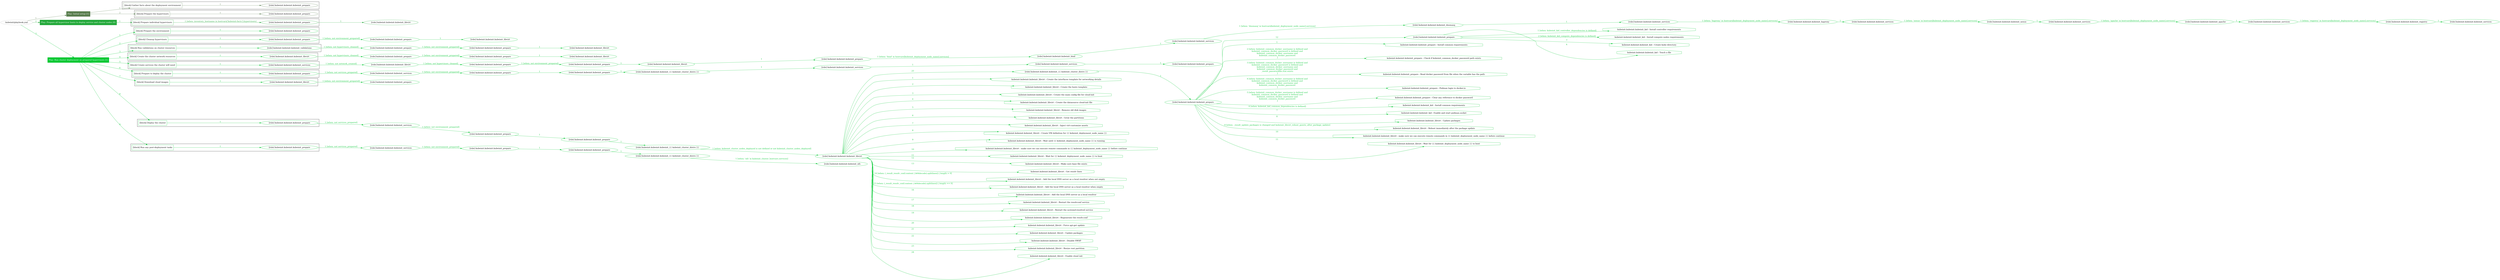 digraph {
	graph [concentrate=true ordering=in rankdir=LR ratio=fill]
	edge [esep=5 sep=10]
	"kubeinit/playbook.yml" [id=root_node style=dotted]
	play_f207f6ab [label="Play: Initial setup (1)" color="#597e4e" fontcolor="#ffffff" id=play_f207f6ab shape=box style=filled tooltip=localhost]
	"kubeinit/playbook.yml" -> play_f207f6ab [label="1 " color="#597e4e" fontcolor="#597e4e" id=edge_1e6e2dc5 labeltooltip="1 " tooltip="1 "]
	subgraph "kubeinit.kubeinit.kubeinit_prepare" {
		role_9c20613c [label="[role] kubeinit.kubeinit.kubeinit_prepare" color="#597e4e" id=role_9c20613c tooltip="kubeinit.kubeinit.kubeinit_prepare"]
	}
	subgraph "kubeinit.kubeinit.kubeinit_prepare" {
		role_55854fe3 [label="[role] kubeinit.kubeinit.kubeinit_prepare" color="#597e4e" id=role_55854fe3 tooltip="kubeinit.kubeinit.kubeinit_prepare"]
	}
	subgraph "Play: Initial setup (1)" {
		play_f207f6ab -> block_7fc250bc [label=1 color="#597e4e" fontcolor="#597e4e" id=edge_19b322e6 labeltooltip=1 tooltip=1]
		subgraph cluster_block_7fc250bc {
			block_7fc250bc [label="[block] Gather facts about the deployment environment" color="#597e4e" id=block_7fc250bc labeltooltip="Gather facts about the deployment environment" shape=box tooltip="Gather facts about the deployment environment"]
			block_7fc250bc -> role_9c20613c [label="1 " color="#597e4e" fontcolor="#597e4e" id=edge_d54ce2df labeltooltip="1 " tooltip="1 "]
		}
		play_f207f6ab -> block_c7196a80 [label=2 color="#597e4e" fontcolor="#597e4e" id=edge_364ec74a labeltooltip=2 tooltip=2]
		subgraph cluster_block_c7196a80 {
			block_c7196a80 [label="[block] Prepare the hypervisors" color="#597e4e" id=block_c7196a80 labeltooltip="Prepare the hypervisors" shape=box tooltip="Prepare the hypervisors"]
			block_c7196a80 -> role_55854fe3 [label="1 " color="#597e4e" fontcolor="#597e4e" id=edge_60f437a5 labeltooltip="1 " tooltip="1 "]
		}
	}
	play_9207bb1e [label="Play: Prepare all hypervisor hosts to deploy service and cluster nodes (0)" color="#23a93a" fontcolor="#ffffff" id=play_9207bb1e shape=box style=filled tooltip="Play: Prepare all hypervisor hosts to deploy service and cluster nodes (0)"]
	"kubeinit/playbook.yml" -> play_9207bb1e [label="2 " color="#23a93a" fontcolor="#23a93a" id=edge_3780ed0c labeltooltip="2 " tooltip="2 "]
	subgraph "kubeinit.kubeinit.kubeinit_libvirt" {
		role_c726ff19 [label="[role] kubeinit.kubeinit.kubeinit_libvirt" color="#23a93a" id=role_c726ff19 tooltip="kubeinit.kubeinit.kubeinit_libvirt"]
	}
	subgraph "kubeinit.kubeinit.kubeinit_prepare" {
		role_99dcbcf9 [label="[role] kubeinit.kubeinit.kubeinit_prepare" color="#23a93a" id=role_99dcbcf9 tooltip="kubeinit.kubeinit.kubeinit_prepare"]
		role_99dcbcf9 -> role_c726ff19 [label="1 " color="#23a93a" fontcolor="#23a93a" id=edge_44bbd7ad labeltooltip="1 " tooltip="1 "]
	}
	subgraph "Play: Prepare all hypervisor hosts to deploy service and cluster nodes (0)" {
		play_9207bb1e -> block_a7cc3ad4 [label=1 color="#23a93a" fontcolor="#23a93a" id=edge_473dea1c labeltooltip=1 tooltip=1]
		subgraph cluster_block_a7cc3ad4 {
			block_a7cc3ad4 [label="[block] Prepare individual hypervisors" color="#23a93a" id=block_a7cc3ad4 labeltooltip="Prepare individual hypervisors" shape=box tooltip="Prepare individual hypervisors"]
			block_a7cc3ad4 -> role_99dcbcf9 [label="1 [when: inventory_hostname in hostvars['kubeinit-facts'].hypervisors]" color="#23a93a" fontcolor="#23a93a" id=edge_c617db62 labeltooltip="1 [when: inventory_hostname in hostvars['kubeinit-facts'].hypervisors]" tooltip="1 [when: inventory_hostname in hostvars['kubeinit-facts'].hypervisors]"]
		}
	}
	play_d0064ffb [label="Play: Run cluster deployment on prepared hypervisors (1)" color="#04c833" fontcolor="#ffffff" id=play_d0064ffb shape=box style=filled tooltip=localhost]
	"kubeinit/playbook.yml" -> play_d0064ffb [label="3 " color="#04c833" fontcolor="#04c833" id=edge_cd0c1b50 labeltooltip="3 " tooltip="3 "]
	subgraph "kubeinit.kubeinit.kubeinit_prepare" {
		role_8995f016 [label="[role] kubeinit.kubeinit.kubeinit_prepare" color="#04c833" id=role_8995f016 tooltip="kubeinit.kubeinit.kubeinit_prepare"]
	}
	subgraph "kubeinit.kubeinit.kubeinit_libvirt" {
		role_1f8eee3c [label="[role] kubeinit.kubeinit.kubeinit_libvirt" color="#04c833" id=role_1f8eee3c tooltip="kubeinit.kubeinit.kubeinit_libvirt"]
	}
	subgraph "kubeinit.kubeinit.kubeinit_prepare" {
		role_d9a41d44 [label="[role] kubeinit.kubeinit.kubeinit_prepare" color="#04c833" id=role_d9a41d44 tooltip="kubeinit.kubeinit.kubeinit_prepare"]
		role_d9a41d44 -> role_1f8eee3c [label="1 " color="#04c833" fontcolor="#04c833" id=edge_b876920b labeltooltip="1 " tooltip="1 "]
	}
	subgraph "kubeinit.kubeinit.kubeinit_prepare" {
		role_fe683bb1 [label="[role] kubeinit.kubeinit.kubeinit_prepare" color="#04c833" id=role_fe683bb1 tooltip="kubeinit.kubeinit.kubeinit_prepare"]
		role_fe683bb1 -> role_d9a41d44 [label="1 [when: not environment_prepared]" color="#04c833" fontcolor="#04c833" id=edge_95a5daab labeltooltip="1 [when: not environment_prepared]" tooltip="1 [when: not environment_prepared]"]
	}
	subgraph "kubeinit.kubeinit.kubeinit_libvirt" {
		role_d645363d [label="[role] kubeinit.kubeinit.kubeinit_libvirt" color="#04c833" id=role_d645363d tooltip="kubeinit.kubeinit.kubeinit_libvirt"]
	}
	subgraph "kubeinit.kubeinit.kubeinit_prepare" {
		role_dda63728 [label="[role] kubeinit.kubeinit.kubeinit_prepare" color="#04c833" id=role_dda63728 tooltip="kubeinit.kubeinit.kubeinit_prepare"]
		role_dda63728 -> role_d645363d [label="1 " color="#04c833" fontcolor="#04c833" id=edge_dc649817 labeltooltip="1 " tooltip="1 "]
	}
	subgraph "kubeinit.kubeinit.kubeinit_prepare" {
		role_89d1c969 [label="[role] kubeinit.kubeinit.kubeinit_prepare" color="#04c833" id=role_89d1c969 tooltip="kubeinit.kubeinit.kubeinit_prepare"]
		role_89d1c969 -> role_dda63728 [label="1 [when: not environment_prepared]" color="#04c833" fontcolor="#04c833" id=edge_c2e0aae5 labeltooltip="1 [when: not environment_prepared]" tooltip="1 [when: not environment_prepared]"]
	}
	subgraph "kubeinit.kubeinit.kubeinit_validations" {
		role_34004ae5 [label="[role] kubeinit.kubeinit.kubeinit_validations" color="#04c833" id=role_34004ae5 tooltip="kubeinit.kubeinit.kubeinit_validations"]
		role_34004ae5 -> role_89d1c969 [label="1 [when: not hypervisors_cleaned]" color="#04c833" fontcolor="#04c833" id=edge_42d6bc8e labeltooltip="1 [when: not hypervisors_cleaned]" tooltip="1 [when: not hypervisors_cleaned]"]
	}
	subgraph "kubeinit.kubeinit.kubeinit_libvirt" {
		role_e73fd184 [label="[role] kubeinit.kubeinit.kubeinit_libvirt" color="#04c833" id=role_e73fd184 tooltip="kubeinit.kubeinit.kubeinit_libvirt"]
	}
	subgraph "kubeinit.kubeinit.kubeinit_prepare" {
		role_f4bf15fa [label="[role] kubeinit.kubeinit.kubeinit_prepare" color="#04c833" id=role_f4bf15fa tooltip="kubeinit.kubeinit.kubeinit_prepare"]
		role_f4bf15fa -> role_e73fd184 [label="1 " color="#04c833" fontcolor="#04c833" id=edge_f545f013 labeltooltip="1 " tooltip="1 "]
	}
	subgraph "kubeinit.kubeinit.kubeinit_prepare" {
		role_3d335ba1 [label="[role] kubeinit.kubeinit.kubeinit_prepare" color="#04c833" id=role_3d335ba1 tooltip="kubeinit.kubeinit.kubeinit_prepare"]
		role_3d335ba1 -> role_f4bf15fa [label="1 [when: not environment_prepared]" color="#04c833" fontcolor="#04c833" id=edge_b9205629 labeltooltip="1 [when: not environment_prepared]" tooltip="1 [when: not environment_prepared]"]
	}
	subgraph "kubeinit.kubeinit.kubeinit_libvirt" {
		role_d6a1cb13 [label="[role] kubeinit.kubeinit.kubeinit_libvirt" color="#04c833" id=role_d6a1cb13 tooltip="kubeinit.kubeinit.kubeinit_libvirt"]
		role_d6a1cb13 -> role_3d335ba1 [label="1 [when: not hypervisors_cleaned]" color="#04c833" fontcolor="#04c833" id=edge_bc941516 labeltooltip="1 [when: not hypervisors_cleaned]" tooltip="1 [when: not hypervisors_cleaned]"]
	}
	subgraph "kubeinit.kubeinit.kubeinit_services" {
		role_57b34300 [label="[role] kubeinit.kubeinit.kubeinit_services" color="#04c833" id=role_57b34300 tooltip="kubeinit.kubeinit.kubeinit_services"]
	}
	subgraph "kubeinit.kubeinit.kubeinit_registry" {
		role_a8169e46 [label="[role] kubeinit.kubeinit.kubeinit_registry" color="#04c833" id=role_a8169e46 tooltip="kubeinit.kubeinit.kubeinit_registry"]
		role_a8169e46 -> role_57b34300 [label="1 " color="#04c833" fontcolor="#04c833" id=edge_7a2092c0 labeltooltip="1 " tooltip="1 "]
	}
	subgraph "kubeinit.kubeinit.kubeinit_services" {
		role_d666463a [label="[role] kubeinit.kubeinit.kubeinit_services" color="#04c833" id=role_d666463a tooltip="kubeinit.kubeinit.kubeinit_services"]
		role_d666463a -> role_a8169e46 [label="1 [when: 'registry' in hostvars[kubeinit_deployment_node_name].services]" color="#04c833" fontcolor="#04c833" id=edge_b1b27900 labeltooltip="1 [when: 'registry' in hostvars[kubeinit_deployment_node_name].services]" tooltip="1 [when: 'registry' in hostvars[kubeinit_deployment_node_name].services]"]
	}
	subgraph "kubeinit.kubeinit.kubeinit_apache" {
		role_5b140fd3 [label="[role] kubeinit.kubeinit.kubeinit_apache" color="#04c833" id=role_5b140fd3 tooltip="kubeinit.kubeinit.kubeinit_apache"]
		role_5b140fd3 -> role_d666463a [label="1 " color="#04c833" fontcolor="#04c833" id=edge_8e935839 labeltooltip="1 " tooltip="1 "]
	}
	subgraph "kubeinit.kubeinit.kubeinit_services" {
		role_3a360f1b [label="[role] kubeinit.kubeinit.kubeinit_services" color="#04c833" id=role_3a360f1b tooltip="kubeinit.kubeinit.kubeinit_services"]
		role_3a360f1b -> role_5b140fd3 [label="1 [when: 'apache' in hostvars[kubeinit_deployment_node_name].services]" color="#04c833" fontcolor="#04c833" id=edge_9167e18f labeltooltip="1 [when: 'apache' in hostvars[kubeinit_deployment_node_name].services]" tooltip="1 [when: 'apache' in hostvars[kubeinit_deployment_node_name].services]"]
	}
	subgraph "kubeinit.kubeinit.kubeinit_nexus" {
		role_fe4f0b9c [label="[role] kubeinit.kubeinit.kubeinit_nexus" color="#04c833" id=role_fe4f0b9c tooltip="kubeinit.kubeinit.kubeinit_nexus"]
		role_fe4f0b9c -> role_3a360f1b [label="1 " color="#04c833" fontcolor="#04c833" id=edge_d8ab66d1 labeltooltip="1 " tooltip="1 "]
	}
	subgraph "kubeinit.kubeinit.kubeinit_services" {
		role_0dc4d1cc [label="[role] kubeinit.kubeinit.kubeinit_services" color="#04c833" id=role_0dc4d1cc tooltip="kubeinit.kubeinit.kubeinit_services"]
		role_0dc4d1cc -> role_fe4f0b9c [label="1 [when: 'nexus' in hostvars[kubeinit_deployment_node_name].services]" color="#04c833" fontcolor="#04c833" id=edge_9578a6fe labeltooltip="1 [when: 'nexus' in hostvars[kubeinit_deployment_node_name].services]" tooltip="1 [when: 'nexus' in hostvars[kubeinit_deployment_node_name].services]"]
	}
	subgraph "kubeinit.kubeinit.kubeinit_haproxy" {
		role_4dbfad1f [label="[role] kubeinit.kubeinit.kubeinit_haproxy" color="#04c833" id=role_4dbfad1f tooltip="kubeinit.kubeinit.kubeinit_haproxy"]
		role_4dbfad1f -> role_0dc4d1cc [label="1 " color="#04c833" fontcolor="#04c833" id=edge_7ed16c23 labeltooltip="1 " tooltip="1 "]
	}
	subgraph "kubeinit.kubeinit.kubeinit_services" {
		role_0a672480 [label="[role] kubeinit.kubeinit.kubeinit_services" color="#04c833" id=role_0a672480 tooltip="kubeinit.kubeinit.kubeinit_services"]
		role_0a672480 -> role_4dbfad1f [label="1 [when: 'haproxy' in hostvars[kubeinit_deployment_node_name].services]" color="#04c833" fontcolor="#04c833" id=edge_6e661c00 labeltooltip="1 [when: 'haproxy' in hostvars[kubeinit_deployment_node_name].services]" tooltip="1 [when: 'haproxy' in hostvars[kubeinit_deployment_node_name].services]"]
	}
	subgraph "kubeinit.kubeinit.kubeinit_dnsmasq" {
		role_5129d50a [label="[role] kubeinit.kubeinit.kubeinit_dnsmasq" color="#04c833" id=role_5129d50a tooltip="kubeinit.kubeinit.kubeinit_dnsmasq"]
		role_5129d50a -> role_0a672480 [label="1 " color="#04c833" fontcolor="#04c833" id=edge_ef9a0457 labeltooltip="1 " tooltip="1 "]
	}
	subgraph "kubeinit.kubeinit.kubeinit_services" {
		role_79c5540c [label="[role] kubeinit.kubeinit.kubeinit_services" color="#04c833" id=role_79c5540c tooltip="kubeinit.kubeinit.kubeinit_services"]
		role_79c5540c -> role_5129d50a [label="1 [when: 'dnsmasq' in hostvars[kubeinit_deployment_node_name].services]" color="#04c833" fontcolor="#04c833" id=edge_ac70cb5b labeltooltip="1 [when: 'dnsmasq' in hostvars[kubeinit_deployment_node_name].services]" tooltip="1 [when: 'dnsmasq' in hostvars[kubeinit_deployment_node_name].services]"]
	}
	subgraph "kubeinit.kubeinit.kubeinit_bind" {
		role_14fed134 [label="[role] kubeinit.kubeinit.kubeinit_bind" color="#04c833" id=role_14fed134 tooltip="kubeinit.kubeinit.kubeinit_bind"]
		role_14fed134 -> role_79c5540c [label="1 " color="#04c833" fontcolor="#04c833" id=edge_d1cbf7c4 labeltooltip="1 " tooltip="1 "]
	}
	subgraph "kubeinit.kubeinit.kubeinit_prepare" {
		role_659bd270 [label="[role] kubeinit.kubeinit.kubeinit_prepare" color="#04c833" id=role_659bd270 tooltip="kubeinit.kubeinit.kubeinit_prepare"]
		role_659bd270 -> role_14fed134 [label="1 [when: 'bind' in hostvars[kubeinit_deployment_node_name].services]" color="#04c833" fontcolor="#04c833" id=edge_d8b84890 labeltooltip="1 [when: 'bind' in hostvars[kubeinit_deployment_node_name].services]" tooltip="1 [when: 'bind' in hostvars[kubeinit_deployment_node_name].services]"]
	}
	subgraph "kubeinit.kubeinit.kubeinit_libvirt" {
		role_9e9158c3 [label="[role] kubeinit.kubeinit.kubeinit_libvirt" color="#04c833" id=role_9e9158c3 tooltip="kubeinit.kubeinit.kubeinit_libvirt"]
		role_9e9158c3 -> role_659bd270 [label="1 " color="#04c833" fontcolor="#04c833" id=edge_c5f4786c labeltooltip="1 " tooltip="1 "]
	}
	subgraph "kubeinit.kubeinit.kubeinit_prepare" {
		role_f045443c [label="[role] kubeinit.kubeinit.kubeinit_prepare" color="#04c833" id=role_f045443c tooltip="kubeinit.kubeinit.kubeinit_prepare"]
		role_f045443c -> role_9e9158c3 [label="1 " color="#04c833" fontcolor="#04c833" id=edge_2e8b0b8a labeltooltip="1 " tooltip="1 "]
	}
	subgraph "kubeinit.kubeinit.kubeinit_prepare" {
		role_41942fad [label="[role] kubeinit.kubeinit.kubeinit_prepare" color="#04c833" id=role_41942fad tooltip="kubeinit.kubeinit.kubeinit_prepare"]
		role_41942fad -> role_f045443c [label="1 [when: not environment_prepared]" color="#04c833" fontcolor="#04c833" id=edge_328c1c69 labeltooltip="1 [when: not environment_prepared]" tooltip="1 [when: not environment_prepared]"]
	}
	subgraph "kubeinit.kubeinit.kubeinit_libvirt" {
		role_332cb33c [label="[role] kubeinit.kubeinit.kubeinit_libvirt" color="#04c833" id=role_332cb33c tooltip="kubeinit.kubeinit.kubeinit_libvirt"]
		role_332cb33c -> role_41942fad [label="1 [when: not hypervisors_cleaned]" color="#04c833" fontcolor="#04c833" id=edge_f2b282b8 labeltooltip="1 [when: not hypervisors_cleaned]" tooltip="1 [when: not hypervisors_cleaned]"]
	}
	subgraph "kubeinit.kubeinit.kubeinit_services" {
		role_70024acd [label="[role] kubeinit.kubeinit.kubeinit_services" color="#04c833" id=role_70024acd tooltip="kubeinit.kubeinit.kubeinit_services"]
		role_70024acd -> role_332cb33c [label="1 [when: not network_created]" color="#04c833" fontcolor="#04c833" id=edge_efd86e8d labeltooltip="1 [when: not network_created]" tooltip="1 [when: not network_created]"]
	}
	subgraph "kubeinit.kubeinit.kubeinit_prepare" {
		role_bccb0320 [label="[role] kubeinit.kubeinit.kubeinit_prepare" color="#04c833" id=role_bccb0320 tooltip="kubeinit.kubeinit.kubeinit_prepare"]
	}
	subgraph "kubeinit.kubeinit.kubeinit_services" {
		role_894b775e [label="[role] kubeinit.kubeinit.kubeinit_services" color="#04c833" id=role_894b775e tooltip="kubeinit.kubeinit.kubeinit_services"]
		role_894b775e -> role_bccb0320 [label="1 " color="#04c833" fontcolor="#04c833" id=edge_bc61cb53 labeltooltip="1 " tooltip="1 "]
	}
	subgraph "kubeinit.kubeinit.kubeinit_services" {
		role_daeba2b2 [label="[role] kubeinit.kubeinit.kubeinit_services" color="#04c833" id=role_daeba2b2 tooltip="kubeinit.kubeinit.kubeinit_services"]
		role_daeba2b2 -> role_894b775e [label="1 " color="#04c833" fontcolor="#04c833" id=edge_5dfa2a0f labeltooltip="1 " tooltip="1 "]
	}
	subgraph "kubeinit.kubeinit.kubeinit_{{ kubeinit_cluster_distro }}" {
		role_e60e7772 [label="[role] kubeinit.kubeinit.kubeinit_{{ kubeinit_cluster_distro }}" color="#04c833" id=role_e60e7772 tooltip="kubeinit.kubeinit.kubeinit_{{ kubeinit_cluster_distro }}"]
		role_e60e7772 -> role_daeba2b2 [label="1 " color="#04c833" fontcolor="#04c833" id=edge_1afe89b6 labeltooltip="1 " tooltip="1 "]
	}
	subgraph "kubeinit.kubeinit.kubeinit_prepare" {
		role_88d90408 [label="[role] kubeinit.kubeinit.kubeinit_prepare" color="#04c833" id=role_88d90408 tooltip="kubeinit.kubeinit.kubeinit_prepare"]
		role_88d90408 -> role_e60e7772 [label="1 " color="#04c833" fontcolor="#04c833" id=edge_f1ba8f84 labeltooltip="1 " tooltip="1 "]
	}
	subgraph "kubeinit.kubeinit.kubeinit_prepare" {
		role_fca79ca4 [label="[role] kubeinit.kubeinit.kubeinit_prepare" color="#04c833" id=role_fca79ca4 tooltip="kubeinit.kubeinit.kubeinit_prepare"]
		role_fca79ca4 -> role_88d90408 [label="1 " color="#04c833" fontcolor="#04c833" id=edge_c1e7572f labeltooltip="1 " tooltip="1 "]
	}
	subgraph "kubeinit.kubeinit.kubeinit_services" {
		role_398a2158 [label="[role] kubeinit.kubeinit.kubeinit_services" color="#04c833" id=role_398a2158 tooltip="kubeinit.kubeinit.kubeinit_services"]
		role_398a2158 -> role_fca79ca4 [label="1 [when: not environment_prepared]" color="#04c833" fontcolor="#04c833" id=edge_b6f06051 labeltooltip="1 [when: not environment_prepared]" tooltip="1 [when: not environment_prepared]"]
	}
	subgraph "kubeinit.kubeinit.kubeinit_prepare" {
		role_bd09b378 [label="[role] kubeinit.kubeinit.kubeinit_prepare" color="#04c833" id=role_bd09b378 tooltip="kubeinit.kubeinit.kubeinit_prepare"]
		role_bd09b378 -> role_398a2158 [label="1 [when: not services_prepared]" color="#04c833" fontcolor="#04c833" id=edge_8868a74b labeltooltip="1 [when: not services_prepared]" tooltip="1 [when: not services_prepared]"]
	}
	subgraph "kubeinit.kubeinit.kubeinit_prepare" {
		role_4ffb8994 [label="[role] kubeinit.kubeinit.kubeinit_prepare" color="#04c833" id=role_4ffb8994 tooltip="kubeinit.kubeinit.kubeinit_prepare"]
	}
	subgraph "kubeinit.kubeinit.kubeinit_libvirt" {
		role_e8e4f4ef [label="[role] kubeinit.kubeinit.kubeinit_libvirt" color="#04c833" id=role_e8e4f4ef tooltip="kubeinit.kubeinit.kubeinit_libvirt"]
		role_e8e4f4ef -> role_4ffb8994 [label="1 [when: not environment_prepared]" color="#04c833" fontcolor="#04c833" id=edge_e67982ae labeltooltip="1 [when: not environment_prepared]" tooltip="1 [when: not environment_prepared]"]
	}
	subgraph "kubeinit.kubeinit.kubeinit_prepare" {
		role_e5412c54 [label="[role] kubeinit.kubeinit.kubeinit_prepare" color="#04c833" id=role_e5412c54 tooltip="kubeinit.kubeinit.kubeinit_prepare"]
		task_cb4776a3 [label="kubeinit.kubeinit.kubeinit_kid : Install controller requirements" color="#04c833" id=task_cb4776a3 shape=octagon tooltip="kubeinit.kubeinit.kubeinit_kid : Install controller requirements"]
		role_e5412c54 -> task_cb4776a3 [label="1 [when: kubeinit_kid_controller_dependencies is defined]" color="#04c833" fontcolor="#04c833" id=edge_11b2ff31 labeltooltip="1 [when: kubeinit_kid_controller_dependencies is defined]" tooltip="1 [when: kubeinit_kid_controller_dependencies is defined]"]
		task_189c61d1 [label="kubeinit.kubeinit.kubeinit_kid : Install compute nodes requirements" color="#04c833" id=task_189c61d1 shape=octagon tooltip="kubeinit.kubeinit.kubeinit_kid : Install compute nodes requirements"]
		role_e5412c54 -> task_189c61d1 [label="2 [when: kubeinit_kid_compute_dependencies is defined]" color="#04c833" fontcolor="#04c833" id=edge_32b6c1d2 labeltooltip="2 [when: kubeinit_kid_compute_dependencies is defined]" tooltip="2 [when: kubeinit_kid_compute_dependencies is defined]"]
		task_5c7cda03 [label="kubeinit.kubeinit.kubeinit_kid : Create kube directory" color="#04c833" id=task_5c7cda03 shape=octagon tooltip="kubeinit.kubeinit.kubeinit_kid : Create kube directory"]
		role_e5412c54 -> task_5c7cda03 [label="3 " color="#04c833" fontcolor="#04c833" id=edge_2898918e labeltooltip="3 " tooltip="3 "]
		task_3c91d407 [label="kubeinit.kubeinit.kubeinit_kid : Touch a file" color="#04c833" id=task_3c91d407 shape=octagon tooltip="kubeinit.kubeinit.kubeinit_kid : Touch a file"]
		role_e5412c54 -> task_3c91d407 [label="4 " color="#04c833" fontcolor="#04c833" id=edge_42cb7a69 labeltooltip="4 " tooltip="4 "]
	}
	subgraph "kubeinit.kubeinit.kubeinit_prepare" {
		role_8523390c [label="[role] kubeinit.kubeinit.kubeinit_prepare" color="#04c833" id=role_8523390c tooltip="kubeinit.kubeinit.kubeinit_prepare"]
		task_e94cb1d2 [label="kubeinit.kubeinit.kubeinit_prepare : Install common requirements" color="#04c833" id=task_e94cb1d2 shape=octagon tooltip="kubeinit.kubeinit.kubeinit_prepare : Install common requirements"]
		role_8523390c -> task_e94cb1d2 [label="1 " color="#04c833" fontcolor="#04c833" id=edge_c103d8d3 labeltooltip="1 " tooltip="1 "]
		task_e6d81656 [label="kubeinit.kubeinit.kubeinit_prepare : Check if kubeinit_common_docker_password path exists" color="#04c833" id=task_e6d81656 shape=octagon tooltip="kubeinit.kubeinit.kubeinit_prepare : Check if kubeinit_common_docker_password path exists"]
		role_8523390c -> task_e6d81656 [label="2 [when: kubeinit_common_docker_username is defined and
kubeinit_common_docker_password is defined and
kubeinit_common_docker_username and
kubeinit_common_docker_password
]" color="#04c833" fontcolor="#04c833" id=edge_e909216c labeltooltip="2 [when: kubeinit_common_docker_username is defined and
kubeinit_common_docker_password is defined and
kubeinit_common_docker_username and
kubeinit_common_docker_password
]" tooltip="2 [when: kubeinit_common_docker_username is defined and
kubeinit_common_docker_password is defined and
kubeinit_common_docker_username and
kubeinit_common_docker_password
]"]
		task_fd125c6f [label="kubeinit.kubeinit.kubeinit_prepare : Read docker password from file when the variable has the path" color="#04c833" id=task_fd125c6f shape=octagon tooltip="kubeinit.kubeinit.kubeinit_prepare : Read docker password from file when the variable has the path"]
		role_8523390c -> task_fd125c6f [label="3 [when: kubeinit_common_docker_username is defined and
kubeinit_common_docker_password is defined and
kubeinit_common_docker_username and
kubeinit_common_docker_password and
_result_passwordfile.stat.exists
]" color="#04c833" fontcolor="#04c833" id=edge_7fb964e9 labeltooltip="3 [when: kubeinit_common_docker_username is defined and
kubeinit_common_docker_password is defined and
kubeinit_common_docker_username and
kubeinit_common_docker_password and
_result_passwordfile.stat.exists
]" tooltip="3 [when: kubeinit_common_docker_username is defined and
kubeinit_common_docker_password is defined and
kubeinit_common_docker_username and
kubeinit_common_docker_password and
_result_passwordfile.stat.exists
]"]
		task_2dd815da [label="kubeinit.kubeinit.kubeinit_prepare : Podman login to docker.io" color="#04c833" id=task_2dd815da shape=octagon tooltip="kubeinit.kubeinit.kubeinit_prepare : Podman login to docker.io"]
		role_8523390c -> task_2dd815da [label="4 [when: kubeinit_common_docker_username is defined and
kubeinit_common_docker_password is defined and
kubeinit_common_docker_username and
kubeinit_common_docker_password
]" color="#04c833" fontcolor="#04c833" id=edge_0755a045 labeltooltip="4 [when: kubeinit_common_docker_username is defined and
kubeinit_common_docker_password is defined and
kubeinit_common_docker_username and
kubeinit_common_docker_password
]" tooltip="4 [when: kubeinit_common_docker_username is defined and
kubeinit_common_docker_password is defined and
kubeinit_common_docker_username and
kubeinit_common_docker_password
]"]
		task_470c7552 [label="kubeinit.kubeinit.kubeinit_prepare : Clear any reference to docker password" color="#04c833" id=task_470c7552 shape=octagon tooltip="kubeinit.kubeinit.kubeinit_prepare : Clear any reference to docker password"]
		role_8523390c -> task_470c7552 [label="5 [when: kubeinit_common_docker_username is defined and
kubeinit_common_docker_password is defined and
kubeinit_common_docker_username and
kubeinit_common_docker_password
]" color="#04c833" fontcolor="#04c833" id=edge_7bf23d86 labeltooltip="5 [when: kubeinit_common_docker_username is defined and
kubeinit_common_docker_password is defined and
kubeinit_common_docker_username and
kubeinit_common_docker_password
]" tooltip="5 [when: kubeinit_common_docker_username is defined and
kubeinit_common_docker_password is defined and
kubeinit_common_docker_username and
kubeinit_common_docker_password
]"]
		task_eb53cd20 [label="kubeinit.kubeinit.kubeinit_kid : Install common requirements" color="#04c833" id=task_eb53cd20 shape=octagon tooltip="kubeinit.kubeinit.kubeinit_kid : Install common requirements"]
		role_8523390c -> task_eb53cd20 [label="6 [when: kubeinit_kid_common_dependencies is defined]" color="#04c833" fontcolor="#04c833" id=edge_19e9d9fc labeltooltip="6 [when: kubeinit_kid_common_dependencies is defined]" tooltip="6 [when: kubeinit_kid_common_dependencies is defined]"]
		task_85b8a24c [label="kubeinit.kubeinit.kubeinit_kid : Enable and start podman.socket" color="#04c833" id=task_85b8a24c shape=octagon tooltip="kubeinit.kubeinit.kubeinit_kid : Enable and start podman.socket"]
		role_8523390c -> task_85b8a24c [label="7 " color="#04c833" fontcolor="#04c833" id=edge_b9783c13 labeltooltip="7 " tooltip="7 "]
		task_3770d191 [label="kubeinit.kubeinit.kubeinit_libvirt : Update packages" color="#04c833" id=task_3770d191 shape=octagon tooltip="kubeinit.kubeinit.kubeinit_libvirt : Update packages"]
		role_8523390c -> task_3770d191 [label="8 " color="#04c833" fontcolor="#04c833" id=edge_75b1f2c9 labeltooltip="8 " tooltip="8 "]
		task_e0b529b3 [label="kubeinit.kubeinit.kubeinit_libvirt : Reboot immediately after the package update" color="#04c833" id=task_e0b529b3 shape=octagon tooltip="kubeinit.kubeinit.kubeinit_libvirt : Reboot immediately after the package update"]
		role_8523390c -> task_e0b529b3 [label="9 [when: _result_update_packages is changed and kubeinit_libvirt_reboot_guests_after_package_update]" color="#04c833" fontcolor="#04c833" id=edge_efe84608 labeltooltip="9 [when: _result_update_packages is changed and kubeinit_libvirt_reboot_guests_after_package_update]" tooltip="9 [when: _result_update_packages is changed and kubeinit_libvirt_reboot_guests_after_package_update]"]
		task_5ea696c5 [label="kubeinit.kubeinit.kubeinit_libvirt : make sure we can execute remote commands in {{ kubeinit_deployment_node_name }} before continue" color="#04c833" id=task_5ea696c5 shape=octagon tooltip="kubeinit.kubeinit.kubeinit_libvirt : make sure we can execute remote commands in {{ kubeinit_deployment_node_name }} before continue"]
		role_8523390c -> task_5ea696c5 [label="10 " color="#04c833" fontcolor="#04c833" id=edge_5799118b labeltooltip="10 " tooltip="10 "]
		task_2beacb06 [label="kubeinit.kubeinit.kubeinit_libvirt : Wait for {{ kubeinit_deployment_node_name }} to boot" color="#04c833" id=task_2beacb06 shape=octagon tooltip="kubeinit.kubeinit.kubeinit_libvirt : Wait for {{ kubeinit_deployment_node_name }} to boot"]
		role_8523390c -> task_2beacb06 [label="11 " color="#04c833" fontcolor="#04c833" id=edge_8be7b982 labeltooltip="11 " tooltip="11 "]
		role_8523390c -> role_e5412c54 [label="12 " color="#04c833" fontcolor="#04c833" id=edge_1175bcff labeltooltip="12 " tooltip="12 "]
	}
	subgraph "kubeinit.kubeinit.kubeinit_{{ kubeinit_cluster_distro }}" {
		role_9caa0449 [label="[role] kubeinit.kubeinit.kubeinit_{{ kubeinit_cluster_distro }}" color="#04c833" id=role_9caa0449 tooltip="kubeinit.kubeinit.kubeinit_{{ kubeinit_cluster_distro }}"]
		role_9caa0449 -> role_8523390c [label="1 " color="#04c833" fontcolor="#04c833" id=edge_3c2a07dc labeltooltip="1 " tooltip="1 "]
	}
	subgraph "kubeinit.kubeinit.kubeinit_libvirt" {
		role_41ae754e [label="[role] kubeinit.kubeinit.kubeinit_libvirt" color="#04c833" id=role_41ae754e tooltip="kubeinit.kubeinit.kubeinit_libvirt"]
		task_963d57ec [label="kubeinit.kubeinit.kubeinit_libvirt : Create the interfaces template for networking details" color="#04c833" id=task_963d57ec shape=octagon tooltip="kubeinit.kubeinit.kubeinit_libvirt : Create the interfaces template for networking details"]
		role_41ae754e -> task_963d57ec [label="1 " color="#04c833" fontcolor="#04c833" id=edge_6d1f0b9f labeltooltip="1 " tooltip="1 "]
		task_301c7747 [label="kubeinit.kubeinit.kubeinit_libvirt : Create the hosts template" color="#04c833" id=task_301c7747 shape=octagon tooltip="kubeinit.kubeinit.kubeinit_libvirt : Create the hosts template"]
		role_41ae754e -> task_301c7747 [label="2 " color="#04c833" fontcolor="#04c833" id=edge_6ad5d752 labeltooltip="2 " tooltip="2 "]
		task_02f0ee33 [label="kubeinit.kubeinit.kubeinit_libvirt : Create the main config file for cloud-init" color="#04c833" id=task_02f0ee33 shape=octagon tooltip="kubeinit.kubeinit.kubeinit_libvirt : Create the main config file for cloud-init"]
		role_41ae754e -> task_02f0ee33 [label="3 " color="#04c833" fontcolor="#04c833" id=edge_6f293c20 labeltooltip="3 " tooltip="3 "]
		task_17aa1707 [label="kubeinit.kubeinit.kubeinit_libvirt : Create the datasource cloud-init file" color="#04c833" id=task_17aa1707 shape=octagon tooltip="kubeinit.kubeinit.kubeinit_libvirt : Create the datasource cloud-init file"]
		role_41ae754e -> task_17aa1707 [label="4 " color="#04c833" fontcolor="#04c833" id=edge_0e0203ee labeltooltip="4 " tooltip="4 "]
		task_1a43fc87 [label="kubeinit.kubeinit.kubeinit_libvirt : Remove old disk images" color="#04c833" id=task_1a43fc87 shape=octagon tooltip="kubeinit.kubeinit.kubeinit_libvirt : Remove old disk images"]
		role_41ae754e -> task_1a43fc87 [label="5 " color="#04c833" fontcolor="#04c833" id=edge_dccbb937 labeltooltip="5 " tooltip="5 "]
		task_530e637e [label="kubeinit.kubeinit.kubeinit_libvirt : Grow the partitions" color="#04c833" id=task_530e637e shape=octagon tooltip="kubeinit.kubeinit.kubeinit_libvirt : Grow the partitions"]
		role_41ae754e -> task_530e637e [label="6 " color="#04c833" fontcolor="#04c833" id=edge_f5987d68 labeltooltip="6 " tooltip="6 "]
		task_26b4f6ef [label="kubeinit.kubeinit.kubeinit_libvirt : Inject virt-customize assets" color="#04c833" id=task_26b4f6ef shape=octagon tooltip="kubeinit.kubeinit.kubeinit_libvirt : Inject virt-customize assets"]
		role_41ae754e -> task_26b4f6ef [label="7 " color="#04c833" fontcolor="#04c833" id=edge_5aee2a5e labeltooltip="7 " tooltip="7 "]
		task_16ade22d [label="kubeinit.kubeinit.kubeinit_libvirt : Create VM definition for {{ kubeinit_deployment_node_name }}" color="#04c833" id=task_16ade22d shape=octagon tooltip="kubeinit.kubeinit.kubeinit_libvirt : Create VM definition for {{ kubeinit_deployment_node_name }}"]
		role_41ae754e -> task_16ade22d [label="8 " color="#04c833" fontcolor="#04c833" id=edge_471cf6a8 labeltooltip="8 " tooltip="8 "]
		task_86797a2c [label="kubeinit.kubeinit.kubeinit_libvirt : Wait until {{ kubeinit_deployment_node_name }} is running" color="#04c833" id=task_86797a2c shape=octagon tooltip="kubeinit.kubeinit.kubeinit_libvirt : Wait until {{ kubeinit_deployment_node_name }} is running"]
		role_41ae754e -> task_86797a2c [label="9 " color="#04c833" fontcolor="#04c833" id=edge_acc09f8b labeltooltip="9 " tooltip="9 "]
		task_21ff27b6 [label="kubeinit.kubeinit.kubeinit_libvirt : make sure we can execute remote commands in {{ kubeinit_deployment_node_name }} before continue" color="#04c833" id=task_21ff27b6 shape=octagon tooltip="kubeinit.kubeinit.kubeinit_libvirt : make sure we can execute remote commands in {{ kubeinit_deployment_node_name }} before continue"]
		role_41ae754e -> task_21ff27b6 [label="10 " color="#04c833" fontcolor="#04c833" id=edge_9faac29d labeltooltip="10 " tooltip="10 "]
		task_ae0734d3 [label="kubeinit.kubeinit.kubeinit_libvirt : Wait for {{ kubeinit_deployment_node_name }} to boot" color="#04c833" id=task_ae0734d3 shape=octagon tooltip="kubeinit.kubeinit.kubeinit_libvirt : Wait for {{ kubeinit_deployment_node_name }} to boot"]
		role_41ae754e -> task_ae0734d3 [label="11 " color="#04c833" fontcolor="#04c833" id=edge_33f6140e labeltooltip="11 " tooltip="11 "]
		task_cb798edd [label="kubeinit.kubeinit.kubeinit_libvirt : Make sure base file exists" color="#04c833" id=task_cb798edd shape=octagon tooltip="kubeinit.kubeinit.kubeinit_libvirt : Make sure base file exists"]
		role_41ae754e -> task_cb798edd [label="12 " color="#04c833" fontcolor="#04c833" id=edge_0612d1f4 labeltooltip="12 " tooltip="12 "]
		task_bdbf303c [label="kubeinit.kubeinit.kubeinit_libvirt : Get resolv lines" color="#04c833" id=task_bdbf303c shape=octagon tooltip="kubeinit.kubeinit.kubeinit_libvirt : Get resolv lines"]
		role_41ae754e -> task_bdbf303c [label="13 " color="#04c833" fontcolor="#04c833" id=edge_5caa6580 labeltooltip="13 " tooltip="13 "]
		task_d7ede776 [label="kubeinit.kubeinit.kubeinit_libvirt : Add the local DNS server as a local resolver when not empty" color="#04c833" id=task_d7ede776 shape=octagon tooltip="kubeinit.kubeinit.kubeinit_libvirt : Add the local DNS server as a local resolver when not empty"]
		role_41ae754e -> task_d7ede776 [label="14 [when: (_result_resolv_conf.content | b64decode).splitlines() | length > 0]" color="#04c833" fontcolor="#04c833" id=edge_2159e515 labeltooltip="14 [when: (_result_resolv_conf.content | b64decode).splitlines() | length > 0]" tooltip="14 [when: (_result_resolv_conf.content | b64decode).splitlines() | length > 0]"]
		task_b5e068a5 [label="kubeinit.kubeinit.kubeinit_libvirt : Add the local DNS server as a local resolver when empty" color="#04c833" id=task_b5e068a5 shape=octagon tooltip="kubeinit.kubeinit.kubeinit_libvirt : Add the local DNS server as a local resolver when empty"]
		role_41ae754e -> task_b5e068a5 [label="15 [when: (_result_resolv_conf.content | b64decode).splitlines() | length == 0]" color="#04c833" fontcolor="#04c833" id=edge_dd1eadd6 labeltooltip="15 [when: (_result_resolv_conf.content | b64decode).splitlines() | length == 0]" tooltip="15 [when: (_result_resolv_conf.content | b64decode).splitlines() | length == 0]"]
		task_7fb14fe3 [label="kubeinit.kubeinit.kubeinit_libvirt : Add the local DNS server as a local resolver" color="#04c833" id=task_7fb14fe3 shape=octagon tooltip="kubeinit.kubeinit.kubeinit_libvirt : Add the local DNS server as a local resolver"]
		role_41ae754e -> task_7fb14fe3 [label="16 " color="#04c833" fontcolor="#04c833" id=edge_ade76fb9 labeltooltip="16 " tooltip="16 "]
		task_e9ea7ee1 [label="kubeinit.kubeinit.kubeinit_libvirt : Restart the resolvconf service" color="#04c833" id=task_e9ea7ee1 shape=octagon tooltip="kubeinit.kubeinit.kubeinit_libvirt : Restart the resolvconf service"]
		role_41ae754e -> task_e9ea7ee1 [label="17 " color="#04c833" fontcolor="#04c833" id=edge_18be7b6b labeltooltip="17 " tooltip="17 "]
		task_0cc3bc04 [label="kubeinit.kubeinit.kubeinit_libvirt : Restart the systemd-resolved service" color="#04c833" id=task_0cc3bc04 shape=octagon tooltip="kubeinit.kubeinit.kubeinit_libvirt : Restart the systemd-resolved service"]
		role_41ae754e -> task_0cc3bc04 [label="18 " color="#04c833" fontcolor="#04c833" id=edge_0f3bdc64 labeltooltip="18 " tooltip="18 "]
		task_84616638 [label="kubeinit.kubeinit.kubeinit_libvirt : Regenerate the resolv.conf" color="#04c833" id=task_84616638 shape=octagon tooltip="kubeinit.kubeinit.kubeinit_libvirt : Regenerate the resolv.conf"]
		role_41ae754e -> task_84616638 [label="19 " color="#04c833" fontcolor="#04c833" id=edge_3a74758f labeltooltip="19 " tooltip="19 "]
		task_12beacd3 [label="kubeinit.kubeinit.kubeinit_libvirt : Force apt-get update" color="#04c833" id=task_12beacd3 shape=octagon tooltip="kubeinit.kubeinit.kubeinit_libvirt : Force apt-get update"]
		role_41ae754e -> task_12beacd3 [label="20 " color="#04c833" fontcolor="#04c833" id=edge_27be16d6 labeltooltip="20 " tooltip="20 "]
		task_745fa5af [label="kubeinit.kubeinit.kubeinit_libvirt : Update packages" color="#04c833" id=task_745fa5af shape=octagon tooltip="kubeinit.kubeinit.kubeinit_libvirt : Update packages"]
		role_41ae754e -> task_745fa5af [label="21 " color="#04c833" fontcolor="#04c833" id=edge_dfe599d1 labeltooltip="21 " tooltip="21 "]
		task_557eb81e [label="kubeinit.kubeinit.kubeinit_libvirt : Disable SWAP" color="#04c833" id=task_557eb81e shape=octagon tooltip="kubeinit.kubeinit.kubeinit_libvirt : Disable SWAP"]
		role_41ae754e -> task_557eb81e [label="22 " color="#04c833" fontcolor="#04c833" id=edge_5e763d75 labeltooltip="22 " tooltip="22 "]
		task_6c736693 [label="kubeinit.kubeinit.kubeinit_libvirt : Resize root partition" color="#04c833" id=task_6c736693 shape=octagon tooltip="kubeinit.kubeinit.kubeinit_libvirt : Resize root partition"]
		role_41ae754e -> task_6c736693 [label="23 " color="#04c833" fontcolor="#04c833" id=edge_6244e457 labeltooltip="23 " tooltip="23 "]
		task_1025dd0e [label="kubeinit.kubeinit.kubeinit_libvirt : Enable cloud init" color="#04c833" id=task_1025dd0e shape=octagon tooltip="kubeinit.kubeinit.kubeinit_libvirt : Enable cloud init"]
		role_41ae754e -> task_1025dd0e [label="24 " color="#04c833" fontcolor="#04c833" id=edge_c0a56c2e labeltooltip="24 " tooltip="24 "]
		role_41ae754e -> role_9caa0449 [label="25 " color="#04c833" fontcolor="#04c833" id=edge_867d3361 labeltooltip="25 " tooltip="25 "]
	}
	subgraph "kubeinit.kubeinit.kubeinit_{{ kubeinit_cluster_distro }}" {
		role_ffe960cd [label="[role] kubeinit.kubeinit.kubeinit_{{ kubeinit_cluster_distro }}" color="#04c833" id=role_ffe960cd tooltip="kubeinit.kubeinit.kubeinit_{{ kubeinit_cluster_distro }}"]
		role_ffe960cd -> role_41ae754e [label="1 [when: kubeinit_cluster_nodes_deployed is not defined or not kubeinit_cluster_nodes_deployed]" color="#04c833" fontcolor="#04c833" id=edge_a727b3ab labeltooltip="1 [when: kubeinit_cluster_nodes_deployed is not defined or not kubeinit_cluster_nodes_deployed]" tooltip="1 [when: kubeinit_cluster_nodes_deployed is not defined or not kubeinit_cluster_nodes_deployed]"]
	}
	subgraph "kubeinit.kubeinit.kubeinit_prepare" {
		role_0decc4d9 [label="[role] kubeinit.kubeinit.kubeinit_prepare" color="#04c833" id=role_0decc4d9 tooltip="kubeinit.kubeinit.kubeinit_prepare"]
		role_0decc4d9 -> role_ffe960cd [label="1 " color="#04c833" fontcolor="#04c833" id=edge_602c5697 labeltooltip="1 " tooltip="1 "]
	}
	subgraph "kubeinit.kubeinit.kubeinit_prepare" {
		role_ea5ae5fe [label="[role] kubeinit.kubeinit.kubeinit_prepare" color="#04c833" id=role_ea5ae5fe tooltip="kubeinit.kubeinit.kubeinit_prepare"]
		role_ea5ae5fe -> role_0decc4d9 [label="1 " color="#04c833" fontcolor="#04c833" id=edge_19b902db labeltooltip="1 " tooltip="1 "]
	}
	subgraph "kubeinit.kubeinit.kubeinit_services" {
		role_afca052d [label="[role] kubeinit.kubeinit.kubeinit_services" color="#04c833" id=role_afca052d tooltip="kubeinit.kubeinit.kubeinit_services"]
		role_afca052d -> role_ea5ae5fe [label="1 [when: not environment_prepared]" color="#04c833" fontcolor="#04c833" id=edge_ebeb1c27 labeltooltip="1 [when: not environment_prepared]" tooltip="1 [when: not environment_prepared]"]
	}
	subgraph "kubeinit.kubeinit.kubeinit_prepare" {
		role_d21d6767 [label="[role] kubeinit.kubeinit.kubeinit_prepare" color="#04c833" id=role_d21d6767 tooltip="kubeinit.kubeinit.kubeinit_prepare"]
		role_d21d6767 -> role_afca052d [label="1 [when: not services_prepared]" color="#04c833" fontcolor="#04c833" id=edge_fecfc4c8 labeltooltip="1 [when: not services_prepared]" tooltip="1 [when: not services_prepared]"]
	}
	subgraph "kubeinit.kubeinit.kubeinit_nfs" {
		role_106877f3 [label="[role] kubeinit.kubeinit.kubeinit_nfs" color="#04c833" id=role_106877f3 tooltip="kubeinit.kubeinit.kubeinit_nfs"]
	}
	subgraph "kubeinit.kubeinit.kubeinit_{{ kubeinit_cluster_distro }}" {
		role_5649e0f0 [label="[role] kubeinit.kubeinit.kubeinit_{{ kubeinit_cluster_distro }}" color="#04c833" id=role_5649e0f0 tooltip="kubeinit.kubeinit.kubeinit_{{ kubeinit_cluster_distro }}"]
		role_5649e0f0 -> role_106877f3 [label="1 [when: 'nfs' in kubeinit_cluster_hostvars.services]" color="#04c833" fontcolor="#04c833" id=edge_3dc8df43 labeltooltip="1 [when: 'nfs' in kubeinit_cluster_hostvars.services]" tooltip="1 [when: 'nfs' in kubeinit_cluster_hostvars.services]"]
	}
	subgraph "kubeinit.kubeinit.kubeinit_prepare" {
		role_04519e5d [label="[role] kubeinit.kubeinit.kubeinit_prepare" color="#04c833" id=role_04519e5d tooltip="kubeinit.kubeinit.kubeinit_prepare"]
		role_04519e5d -> role_5649e0f0 [label="1 " color="#04c833" fontcolor="#04c833" id=edge_d1785afc labeltooltip="1 " tooltip="1 "]
	}
	subgraph "kubeinit.kubeinit.kubeinit_prepare" {
		role_094dee7d [label="[role] kubeinit.kubeinit.kubeinit_prepare" color="#04c833" id=role_094dee7d tooltip="kubeinit.kubeinit.kubeinit_prepare"]
		role_094dee7d -> role_04519e5d [label="1 " color="#04c833" fontcolor="#04c833" id=edge_44c0279e labeltooltip="1 " tooltip="1 "]
	}
	subgraph "kubeinit.kubeinit.kubeinit_services" {
		role_4dee3bae [label="[role] kubeinit.kubeinit.kubeinit_services" color="#04c833" id=role_4dee3bae tooltip="kubeinit.kubeinit.kubeinit_services"]
		role_4dee3bae -> role_094dee7d [label="1 [when: not environment_prepared]" color="#04c833" fontcolor="#04c833" id=edge_33e526c0 labeltooltip="1 [when: not environment_prepared]" tooltip="1 [when: not environment_prepared]"]
	}
	subgraph "kubeinit.kubeinit.kubeinit_prepare" {
		role_f852ff98 [label="[role] kubeinit.kubeinit.kubeinit_prepare" color="#04c833" id=role_f852ff98 tooltip="kubeinit.kubeinit.kubeinit_prepare"]
		role_f852ff98 -> role_4dee3bae [label="1 [when: not services_prepared]" color="#04c833" fontcolor="#04c833" id=edge_13d1ea55 labeltooltip="1 [when: not services_prepared]" tooltip="1 [when: not services_prepared]"]
	}
	subgraph "Play: Run cluster deployment on prepared hypervisors (1)" {
		play_d0064ffb -> block_f95c9bce [label=1 color="#04c833" fontcolor="#04c833" id=edge_5978d6b0 labeltooltip=1 tooltip=1]
		subgraph cluster_block_f95c9bce {
			block_f95c9bce [label="[block] Prepare the environment" color="#04c833" id=block_f95c9bce labeltooltip="Prepare the environment" shape=box tooltip="Prepare the environment"]
			block_f95c9bce -> role_8995f016 [label="1 " color="#04c833" fontcolor="#04c833" id=edge_145b6c95 labeltooltip="1 " tooltip="1 "]
		}
		play_d0064ffb -> block_8ccaeb3e [label=2 color="#04c833" fontcolor="#04c833" id=edge_8f713f5b labeltooltip=2 tooltip=2]
		subgraph cluster_block_8ccaeb3e {
			block_8ccaeb3e [label="[block] Cleanup hypervisors" color="#04c833" id=block_8ccaeb3e labeltooltip="Cleanup hypervisors" shape=box tooltip="Cleanup hypervisors"]
			block_8ccaeb3e -> role_fe683bb1 [label="1 " color="#04c833" fontcolor="#04c833" id=edge_2559f546 labeltooltip="1 " tooltip="1 "]
		}
		play_d0064ffb -> block_570c20c9 [label=3 color="#04c833" fontcolor="#04c833" id=edge_a672af0e labeltooltip=3 tooltip=3]
		subgraph cluster_block_570c20c9 {
			block_570c20c9 [label="[block] Run validations on cluster resources" color="#04c833" id=block_570c20c9 labeltooltip="Run validations on cluster resources" shape=box tooltip="Run validations on cluster resources"]
			block_570c20c9 -> role_34004ae5 [label="1 " color="#04c833" fontcolor="#04c833" id=edge_a56becce labeltooltip="1 " tooltip="1 "]
		}
		play_d0064ffb -> block_3aad372c [label=4 color="#04c833" fontcolor="#04c833" id=edge_560b6ac1 labeltooltip=4 tooltip=4]
		subgraph cluster_block_3aad372c {
			block_3aad372c [label="[block] Create the cluster network resources" color="#04c833" id=block_3aad372c labeltooltip="Create the cluster network resources" shape=box tooltip="Create the cluster network resources"]
			block_3aad372c -> role_d6a1cb13 [label="1 " color="#04c833" fontcolor="#04c833" id=edge_4b930504 labeltooltip="1 " tooltip="1 "]
		}
		play_d0064ffb -> block_e0269b00 [label=5 color="#04c833" fontcolor="#04c833" id=edge_68d8e93a labeltooltip=5 tooltip=5]
		subgraph cluster_block_e0269b00 {
			block_e0269b00 [label="[block] Create services the cluster will need" color="#04c833" id=block_e0269b00 labeltooltip="Create services the cluster will need" shape=box tooltip="Create services the cluster will need"]
			block_e0269b00 -> role_70024acd [label="1 " color="#04c833" fontcolor="#04c833" id=edge_83f91cc5 labeltooltip="1 " tooltip="1 "]
		}
		play_d0064ffb -> block_ba6590f5 [label=6 color="#04c833" fontcolor="#04c833" id=edge_70c244c0 labeltooltip=6 tooltip=6]
		subgraph cluster_block_ba6590f5 {
			block_ba6590f5 [label="[block] Prepare to deploy the cluster" color="#04c833" id=block_ba6590f5 labeltooltip="Prepare to deploy the cluster" shape=box tooltip="Prepare to deploy the cluster"]
			block_ba6590f5 -> role_bd09b378 [label="1 " color="#04c833" fontcolor="#04c833" id=edge_14b85f9c labeltooltip="1 " tooltip="1 "]
		}
		play_d0064ffb -> block_73aa902f [label=7 color="#04c833" fontcolor="#04c833" id=edge_920fd06f labeltooltip=7 tooltip=7]
		subgraph cluster_block_73aa902f {
			block_73aa902f [label="[block] Download cloud images" color="#04c833" id=block_73aa902f labeltooltip="Download cloud images" shape=box tooltip="Download cloud images"]
			block_73aa902f -> role_e8e4f4ef [label="1 " color="#04c833" fontcolor="#04c833" id=edge_cd4c8b2a labeltooltip="1 " tooltip="1 "]
		}
		play_d0064ffb -> block_c0cf0a35 [label=8 color="#04c833" fontcolor="#04c833" id=edge_d66c3a48 labeltooltip=8 tooltip=8]
		subgraph cluster_block_c0cf0a35 {
			block_c0cf0a35 [label="[block] Deploy the cluster" color="#04c833" id=block_c0cf0a35 labeltooltip="Deploy the cluster" shape=box tooltip="Deploy the cluster"]
			block_c0cf0a35 -> role_d21d6767 [label="1 " color="#04c833" fontcolor="#04c833" id=edge_f92196b4 labeltooltip="1 " tooltip="1 "]
		}
		play_d0064ffb -> block_819e27c7 [label=9 color="#04c833" fontcolor="#04c833" id=edge_0da5d386 labeltooltip=9 tooltip=9]
		subgraph cluster_block_819e27c7 {
			block_819e27c7 [label="[block] Run any post-deployment tasks" color="#04c833" id=block_819e27c7 labeltooltip="Run any post-deployment tasks" shape=box tooltip="Run any post-deployment tasks"]
			block_819e27c7 -> role_f852ff98 [label="1 " color="#04c833" fontcolor="#04c833" id=edge_07c64f20 labeltooltip="1 " tooltip="1 "]
		}
	}
}

